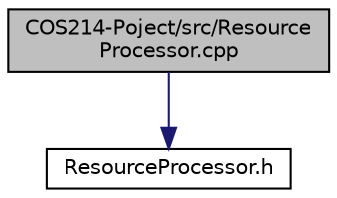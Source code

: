 digraph "COS214-Poject/src/ResourceProcessor.cpp"
{
 // LATEX_PDF_SIZE
  edge [fontname="Helvetica",fontsize="10",labelfontname="Helvetica",labelfontsize="10"];
  node [fontname="Helvetica",fontsize="10",shape=record];
  Node1 [label="COS214-Poject/src/Resource\lProcessor.cpp",height=0.2,width=0.4,color="black", fillcolor="grey75", style="filled", fontcolor="black",tooltip=" "];
  Node1 -> Node2 [color="midnightblue",fontsize="10",style="solid"];
  Node2 [label="ResourceProcessor.h",height=0.2,width=0.4,color="black", fillcolor="white", style="filled",URL="$ResourceProcessor_8h.html",tooltip=" "];
}
